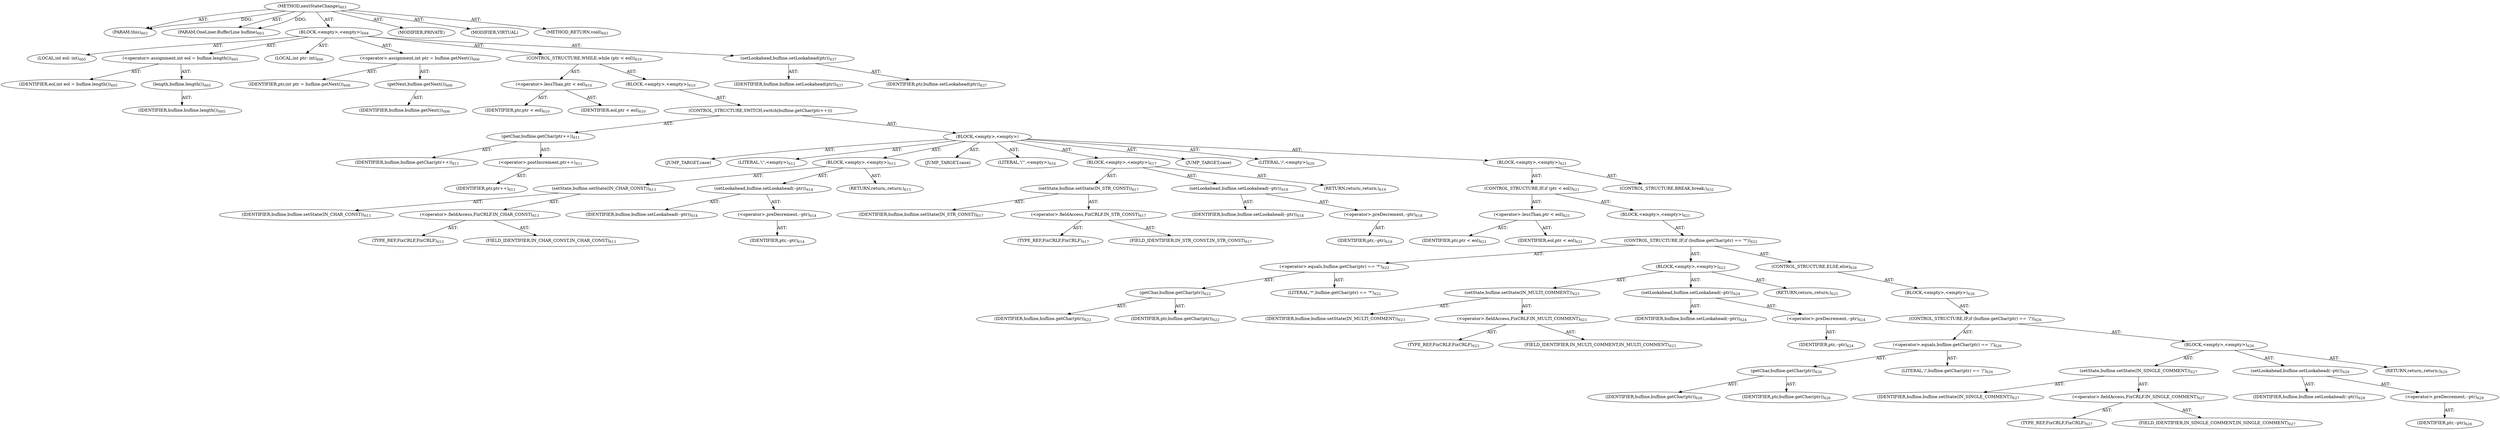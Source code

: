 digraph "nextStateChange" {  
"111669149709" [label = <(METHOD,nextStateChange)<SUB>603</SUB>> ]
"115964117029" [label = <(PARAM,this)<SUB>603</SUB>> ]
"115964117030" [label = <(PARAM,OneLiner.BufferLine bufline)<SUB>603</SUB>> ]
"25769803887" [label = <(BLOCK,&lt;empty&gt;,&lt;empty&gt;)<SUB>604</SUB>> ]
"94489280557" [label = <(LOCAL,int eol: int)<SUB>605</SUB>> ]
"30064771507" [label = <(&lt;operator&gt;.assignment,int eol = bufline.length())<SUB>605</SUB>> ]
"68719477074" [label = <(IDENTIFIER,eol,int eol = bufline.length())<SUB>605</SUB>> ]
"30064771508" [label = <(length,bufline.length())<SUB>605</SUB>> ]
"68719477075" [label = <(IDENTIFIER,bufline,bufline.length())<SUB>605</SUB>> ]
"94489280558" [label = <(LOCAL,int ptr: int)<SUB>606</SUB>> ]
"30064771509" [label = <(&lt;operator&gt;.assignment,int ptr = bufline.getNext())<SUB>606</SUB>> ]
"68719477076" [label = <(IDENTIFIER,ptr,int ptr = bufline.getNext())<SUB>606</SUB>> ]
"30064771510" [label = <(getNext,bufline.getNext())<SUB>606</SUB>> ]
"68719477077" [label = <(IDENTIFIER,bufline,bufline.getNext())<SUB>606</SUB>> ]
"47244640333" [label = <(CONTROL_STRUCTURE,WHILE,while (ptr &lt; eol))<SUB>610</SUB>> ]
"30064771511" [label = <(&lt;operator&gt;.lessThan,ptr &lt; eol)<SUB>610</SUB>> ]
"68719477078" [label = <(IDENTIFIER,ptr,ptr &lt; eol)<SUB>610</SUB>> ]
"68719477079" [label = <(IDENTIFIER,eol,ptr &lt; eol)<SUB>610</SUB>> ]
"25769803888" [label = <(BLOCK,&lt;empty&gt;,&lt;empty&gt;)<SUB>610</SUB>> ]
"47244640334" [label = <(CONTROL_STRUCTURE,SWITCH,switch(bufline.getChar(ptr++)))> ]
"30064771512" [label = <(getChar,bufline.getChar(ptr++))<SUB>611</SUB>> ]
"68719477080" [label = <(IDENTIFIER,bufline,bufline.getChar(ptr++))<SUB>611</SUB>> ]
"30064771513" [label = <(&lt;operator&gt;.postIncrement,ptr++)<SUB>611</SUB>> ]
"68719477081" [label = <(IDENTIFIER,ptr,ptr++)<SUB>611</SUB>> ]
"25769803889" [label = <(BLOCK,&lt;empty&gt;,&lt;empty&gt;)> ]
"81604378630" [label = <(JUMP_TARGET,case)> ]
"90194313303" [label = <(LITERAL,'\'',&lt;empty&gt;)<SUB>612</SUB>> ]
"25769803890" [label = <(BLOCK,&lt;empty&gt;,&lt;empty&gt;)<SUB>613</SUB>> ]
"30064771514" [label = <(setState,bufline.setState(IN_CHAR_CONST))<SUB>613</SUB>> ]
"68719477082" [label = <(IDENTIFIER,bufline,bufline.setState(IN_CHAR_CONST))<SUB>613</SUB>> ]
"30064771515" [label = <(&lt;operator&gt;.fieldAccess,FixCRLF.IN_CHAR_CONST)<SUB>613</SUB>> ]
"180388626471" [label = <(TYPE_REF,FixCRLF,FixCRLF)<SUB>613</SUB>> ]
"55834574968" [label = <(FIELD_IDENTIFIER,IN_CHAR_CONST,IN_CHAR_CONST)<SUB>613</SUB>> ]
"30064771516" [label = <(setLookahead,bufline.setLookahead(--ptr))<SUB>614</SUB>> ]
"68719477083" [label = <(IDENTIFIER,bufline,bufline.setLookahead(--ptr))<SUB>614</SUB>> ]
"30064771517" [label = <(&lt;operator&gt;.preDecrement,--ptr)<SUB>614</SUB>> ]
"68719477084" [label = <(IDENTIFIER,ptr,--ptr)<SUB>614</SUB>> ]
"146028888065" [label = <(RETURN,return;,return;)<SUB>615</SUB>> ]
"81604378631" [label = <(JUMP_TARGET,case)> ]
"90194313304" [label = <(LITERAL,'\&quot;',&lt;empty&gt;)<SUB>616</SUB>> ]
"25769803891" [label = <(BLOCK,&lt;empty&gt;,&lt;empty&gt;)<SUB>617</SUB>> ]
"30064771518" [label = <(setState,bufline.setState(IN_STR_CONST))<SUB>617</SUB>> ]
"68719477085" [label = <(IDENTIFIER,bufline,bufline.setState(IN_STR_CONST))<SUB>617</SUB>> ]
"30064771519" [label = <(&lt;operator&gt;.fieldAccess,FixCRLF.IN_STR_CONST)<SUB>617</SUB>> ]
"180388626472" [label = <(TYPE_REF,FixCRLF,FixCRLF)<SUB>617</SUB>> ]
"55834574969" [label = <(FIELD_IDENTIFIER,IN_STR_CONST,IN_STR_CONST)<SUB>617</SUB>> ]
"30064771520" [label = <(setLookahead,bufline.setLookahead(--ptr))<SUB>618</SUB>> ]
"68719477086" [label = <(IDENTIFIER,bufline,bufline.setLookahead(--ptr))<SUB>618</SUB>> ]
"30064771521" [label = <(&lt;operator&gt;.preDecrement,--ptr)<SUB>618</SUB>> ]
"68719477087" [label = <(IDENTIFIER,ptr,--ptr)<SUB>618</SUB>> ]
"146028888066" [label = <(RETURN,return;,return;)<SUB>619</SUB>> ]
"81604378632" [label = <(JUMP_TARGET,case)> ]
"90194313305" [label = <(LITERAL,'/',&lt;empty&gt;)<SUB>620</SUB>> ]
"25769803892" [label = <(BLOCK,&lt;empty&gt;,&lt;empty&gt;)<SUB>621</SUB>> ]
"47244640335" [label = <(CONTROL_STRUCTURE,IF,if (ptr &lt; eol))<SUB>621</SUB>> ]
"30064771522" [label = <(&lt;operator&gt;.lessThan,ptr &lt; eol)<SUB>621</SUB>> ]
"68719477088" [label = <(IDENTIFIER,ptr,ptr &lt; eol)<SUB>621</SUB>> ]
"68719477089" [label = <(IDENTIFIER,eol,ptr &lt; eol)<SUB>621</SUB>> ]
"25769803893" [label = <(BLOCK,&lt;empty&gt;,&lt;empty&gt;)<SUB>621</SUB>> ]
"47244640336" [label = <(CONTROL_STRUCTURE,IF,if (bufline.getChar(ptr) == '*'))<SUB>622</SUB>> ]
"30064771523" [label = <(&lt;operator&gt;.equals,bufline.getChar(ptr) == '*')<SUB>622</SUB>> ]
"30064771524" [label = <(getChar,bufline.getChar(ptr))<SUB>622</SUB>> ]
"68719477090" [label = <(IDENTIFIER,bufline,bufline.getChar(ptr))<SUB>622</SUB>> ]
"68719477091" [label = <(IDENTIFIER,ptr,bufline.getChar(ptr))<SUB>622</SUB>> ]
"90194313306" [label = <(LITERAL,'*',bufline.getChar(ptr) == '*')<SUB>622</SUB>> ]
"25769803894" [label = <(BLOCK,&lt;empty&gt;,&lt;empty&gt;)<SUB>622</SUB>> ]
"30064771525" [label = <(setState,bufline.setState(IN_MULTI_COMMENT))<SUB>623</SUB>> ]
"68719477092" [label = <(IDENTIFIER,bufline,bufline.setState(IN_MULTI_COMMENT))<SUB>623</SUB>> ]
"30064771526" [label = <(&lt;operator&gt;.fieldAccess,FixCRLF.IN_MULTI_COMMENT)<SUB>623</SUB>> ]
"180388626473" [label = <(TYPE_REF,FixCRLF,FixCRLF)<SUB>623</SUB>> ]
"55834574970" [label = <(FIELD_IDENTIFIER,IN_MULTI_COMMENT,IN_MULTI_COMMENT)<SUB>623</SUB>> ]
"30064771527" [label = <(setLookahead,bufline.setLookahead(--ptr))<SUB>624</SUB>> ]
"68719477093" [label = <(IDENTIFIER,bufline,bufline.setLookahead(--ptr))<SUB>624</SUB>> ]
"30064771528" [label = <(&lt;operator&gt;.preDecrement,--ptr)<SUB>624</SUB>> ]
"68719477094" [label = <(IDENTIFIER,ptr,--ptr)<SUB>624</SUB>> ]
"146028888067" [label = <(RETURN,return;,return;)<SUB>625</SUB>> ]
"47244640337" [label = <(CONTROL_STRUCTURE,ELSE,else)<SUB>626</SUB>> ]
"25769803895" [label = <(BLOCK,&lt;empty&gt;,&lt;empty&gt;)<SUB>626</SUB>> ]
"47244640338" [label = <(CONTROL_STRUCTURE,IF,if (bufline.getChar(ptr) == '/'))<SUB>626</SUB>> ]
"30064771529" [label = <(&lt;operator&gt;.equals,bufline.getChar(ptr) == '/')<SUB>626</SUB>> ]
"30064771530" [label = <(getChar,bufline.getChar(ptr))<SUB>626</SUB>> ]
"68719477095" [label = <(IDENTIFIER,bufline,bufline.getChar(ptr))<SUB>626</SUB>> ]
"68719477096" [label = <(IDENTIFIER,ptr,bufline.getChar(ptr))<SUB>626</SUB>> ]
"90194313307" [label = <(LITERAL,'/',bufline.getChar(ptr) == '/')<SUB>626</SUB>> ]
"25769803896" [label = <(BLOCK,&lt;empty&gt;,&lt;empty&gt;)<SUB>626</SUB>> ]
"30064771531" [label = <(setState,bufline.setState(IN_SINGLE_COMMENT))<SUB>627</SUB>> ]
"68719477097" [label = <(IDENTIFIER,bufline,bufline.setState(IN_SINGLE_COMMENT))<SUB>627</SUB>> ]
"30064771532" [label = <(&lt;operator&gt;.fieldAccess,FixCRLF.IN_SINGLE_COMMENT)<SUB>627</SUB>> ]
"180388626474" [label = <(TYPE_REF,FixCRLF,FixCRLF)<SUB>627</SUB>> ]
"55834574971" [label = <(FIELD_IDENTIFIER,IN_SINGLE_COMMENT,IN_SINGLE_COMMENT)<SUB>627</SUB>> ]
"30064771533" [label = <(setLookahead,bufline.setLookahead(--ptr))<SUB>628</SUB>> ]
"68719477098" [label = <(IDENTIFIER,bufline,bufline.setLookahead(--ptr))<SUB>628</SUB>> ]
"30064771534" [label = <(&lt;operator&gt;.preDecrement,--ptr)<SUB>628</SUB>> ]
"68719477099" [label = <(IDENTIFIER,ptr,--ptr)<SUB>628</SUB>> ]
"146028888068" [label = <(RETURN,return;,return;)<SUB>629</SUB>> ]
"47244640339" [label = <(CONTROL_STRUCTURE,BREAK,break;)<SUB>632</SUB>> ]
"30064771535" [label = <(setLookahead,bufline.setLookahead(ptr))<SUB>637</SUB>> ]
"68719477100" [label = <(IDENTIFIER,bufline,bufline.setLookahead(ptr))<SUB>637</SUB>> ]
"68719477101" [label = <(IDENTIFIER,ptr,bufline.setLookahead(ptr))<SUB>637</SUB>> ]
"133143986251" [label = <(MODIFIER,PRIVATE)> ]
"133143986252" [label = <(MODIFIER,VIRTUAL)> ]
"128849018893" [label = <(METHOD_RETURN,void)<SUB>603</SUB>> ]
  "111669149709" -> "115964117029"  [ label = "AST: "] 
  "111669149709" -> "115964117030"  [ label = "AST: "] 
  "111669149709" -> "25769803887"  [ label = "AST: "] 
  "111669149709" -> "133143986251"  [ label = "AST: "] 
  "111669149709" -> "133143986252"  [ label = "AST: "] 
  "111669149709" -> "128849018893"  [ label = "AST: "] 
  "25769803887" -> "94489280557"  [ label = "AST: "] 
  "25769803887" -> "30064771507"  [ label = "AST: "] 
  "25769803887" -> "94489280558"  [ label = "AST: "] 
  "25769803887" -> "30064771509"  [ label = "AST: "] 
  "25769803887" -> "47244640333"  [ label = "AST: "] 
  "25769803887" -> "30064771535"  [ label = "AST: "] 
  "30064771507" -> "68719477074"  [ label = "AST: "] 
  "30064771507" -> "30064771508"  [ label = "AST: "] 
  "30064771508" -> "68719477075"  [ label = "AST: "] 
  "30064771509" -> "68719477076"  [ label = "AST: "] 
  "30064771509" -> "30064771510"  [ label = "AST: "] 
  "30064771510" -> "68719477077"  [ label = "AST: "] 
  "47244640333" -> "30064771511"  [ label = "AST: "] 
  "47244640333" -> "25769803888"  [ label = "AST: "] 
  "30064771511" -> "68719477078"  [ label = "AST: "] 
  "30064771511" -> "68719477079"  [ label = "AST: "] 
  "25769803888" -> "47244640334"  [ label = "AST: "] 
  "47244640334" -> "30064771512"  [ label = "AST: "] 
  "47244640334" -> "25769803889"  [ label = "AST: "] 
  "30064771512" -> "68719477080"  [ label = "AST: "] 
  "30064771512" -> "30064771513"  [ label = "AST: "] 
  "30064771513" -> "68719477081"  [ label = "AST: "] 
  "25769803889" -> "81604378630"  [ label = "AST: "] 
  "25769803889" -> "90194313303"  [ label = "AST: "] 
  "25769803889" -> "25769803890"  [ label = "AST: "] 
  "25769803889" -> "81604378631"  [ label = "AST: "] 
  "25769803889" -> "90194313304"  [ label = "AST: "] 
  "25769803889" -> "25769803891"  [ label = "AST: "] 
  "25769803889" -> "81604378632"  [ label = "AST: "] 
  "25769803889" -> "90194313305"  [ label = "AST: "] 
  "25769803889" -> "25769803892"  [ label = "AST: "] 
  "25769803890" -> "30064771514"  [ label = "AST: "] 
  "25769803890" -> "30064771516"  [ label = "AST: "] 
  "25769803890" -> "146028888065"  [ label = "AST: "] 
  "30064771514" -> "68719477082"  [ label = "AST: "] 
  "30064771514" -> "30064771515"  [ label = "AST: "] 
  "30064771515" -> "180388626471"  [ label = "AST: "] 
  "30064771515" -> "55834574968"  [ label = "AST: "] 
  "30064771516" -> "68719477083"  [ label = "AST: "] 
  "30064771516" -> "30064771517"  [ label = "AST: "] 
  "30064771517" -> "68719477084"  [ label = "AST: "] 
  "25769803891" -> "30064771518"  [ label = "AST: "] 
  "25769803891" -> "30064771520"  [ label = "AST: "] 
  "25769803891" -> "146028888066"  [ label = "AST: "] 
  "30064771518" -> "68719477085"  [ label = "AST: "] 
  "30064771518" -> "30064771519"  [ label = "AST: "] 
  "30064771519" -> "180388626472"  [ label = "AST: "] 
  "30064771519" -> "55834574969"  [ label = "AST: "] 
  "30064771520" -> "68719477086"  [ label = "AST: "] 
  "30064771520" -> "30064771521"  [ label = "AST: "] 
  "30064771521" -> "68719477087"  [ label = "AST: "] 
  "25769803892" -> "47244640335"  [ label = "AST: "] 
  "25769803892" -> "47244640339"  [ label = "AST: "] 
  "47244640335" -> "30064771522"  [ label = "AST: "] 
  "47244640335" -> "25769803893"  [ label = "AST: "] 
  "30064771522" -> "68719477088"  [ label = "AST: "] 
  "30064771522" -> "68719477089"  [ label = "AST: "] 
  "25769803893" -> "47244640336"  [ label = "AST: "] 
  "47244640336" -> "30064771523"  [ label = "AST: "] 
  "47244640336" -> "25769803894"  [ label = "AST: "] 
  "47244640336" -> "47244640337"  [ label = "AST: "] 
  "30064771523" -> "30064771524"  [ label = "AST: "] 
  "30064771523" -> "90194313306"  [ label = "AST: "] 
  "30064771524" -> "68719477090"  [ label = "AST: "] 
  "30064771524" -> "68719477091"  [ label = "AST: "] 
  "25769803894" -> "30064771525"  [ label = "AST: "] 
  "25769803894" -> "30064771527"  [ label = "AST: "] 
  "25769803894" -> "146028888067"  [ label = "AST: "] 
  "30064771525" -> "68719477092"  [ label = "AST: "] 
  "30064771525" -> "30064771526"  [ label = "AST: "] 
  "30064771526" -> "180388626473"  [ label = "AST: "] 
  "30064771526" -> "55834574970"  [ label = "AST: "] 
  "30064771527" -> "68719477093"  [ label = "AST: "] 
  "30064771527" -> "30064771528"  [ label = "AST: "] 
  "30064771528" -> "68719477094"  [ label = "AST: "] 
  "47244640337" -> "25769803895"  [ label = "AST: "] 
  "25769803895" -> "47244640338"  [ label = "AST: "] 
  "47244640338" -> "30064771529"  [ label = "AST: "] 
  "47244640338" -> "25769803896"  [ label = "AST: "] 
  "30064771529" -> "30064771530"  [ label = "AST: "] 
  "30064771529" -> "90194313307"  [ label = "AST: "] 
  "30064771530" -> "68719477095"  [ label = "AST: "] 
  "30064771530" -> "68719477096"  [ label = "AST: "] 
  "25769803896" -> "30064771531"  [ label = "AST: "] 
  "25769803896" -> "30064771533"  [ label = "AST: "] 
  "25769803896" -> "146028888068"  [ label = "AST: "] 
  "30064771531" -> "68719477097"  [ label = "AST: "] 
  "30064771531" -> "30064771532"  [ label = "AST: "] 
  "30064771532" -> "180388626474"  [ label = "AST: "] 
  "30064771532" -> "55834574971"  [ label = "AST: "] 
  "30064771533" -> "68719477098"  [ label = "AST: "] 
  "30064771533" -> "30064771534"  [ label = "AST: "] 
  "30064771534" -> "68719477099"  [ label = "AST: "] 
  "30064771535" -> "68719477100"  [ label = "AST: "] 
  "30064771535" -> "68719477101"  [ label = "AST: "] 
  "111669149709" -> "115964117029"  [ label = "DDG: "] 
  "111669149709" -> "115964117030"  [ label = "DDG: "] 
}
